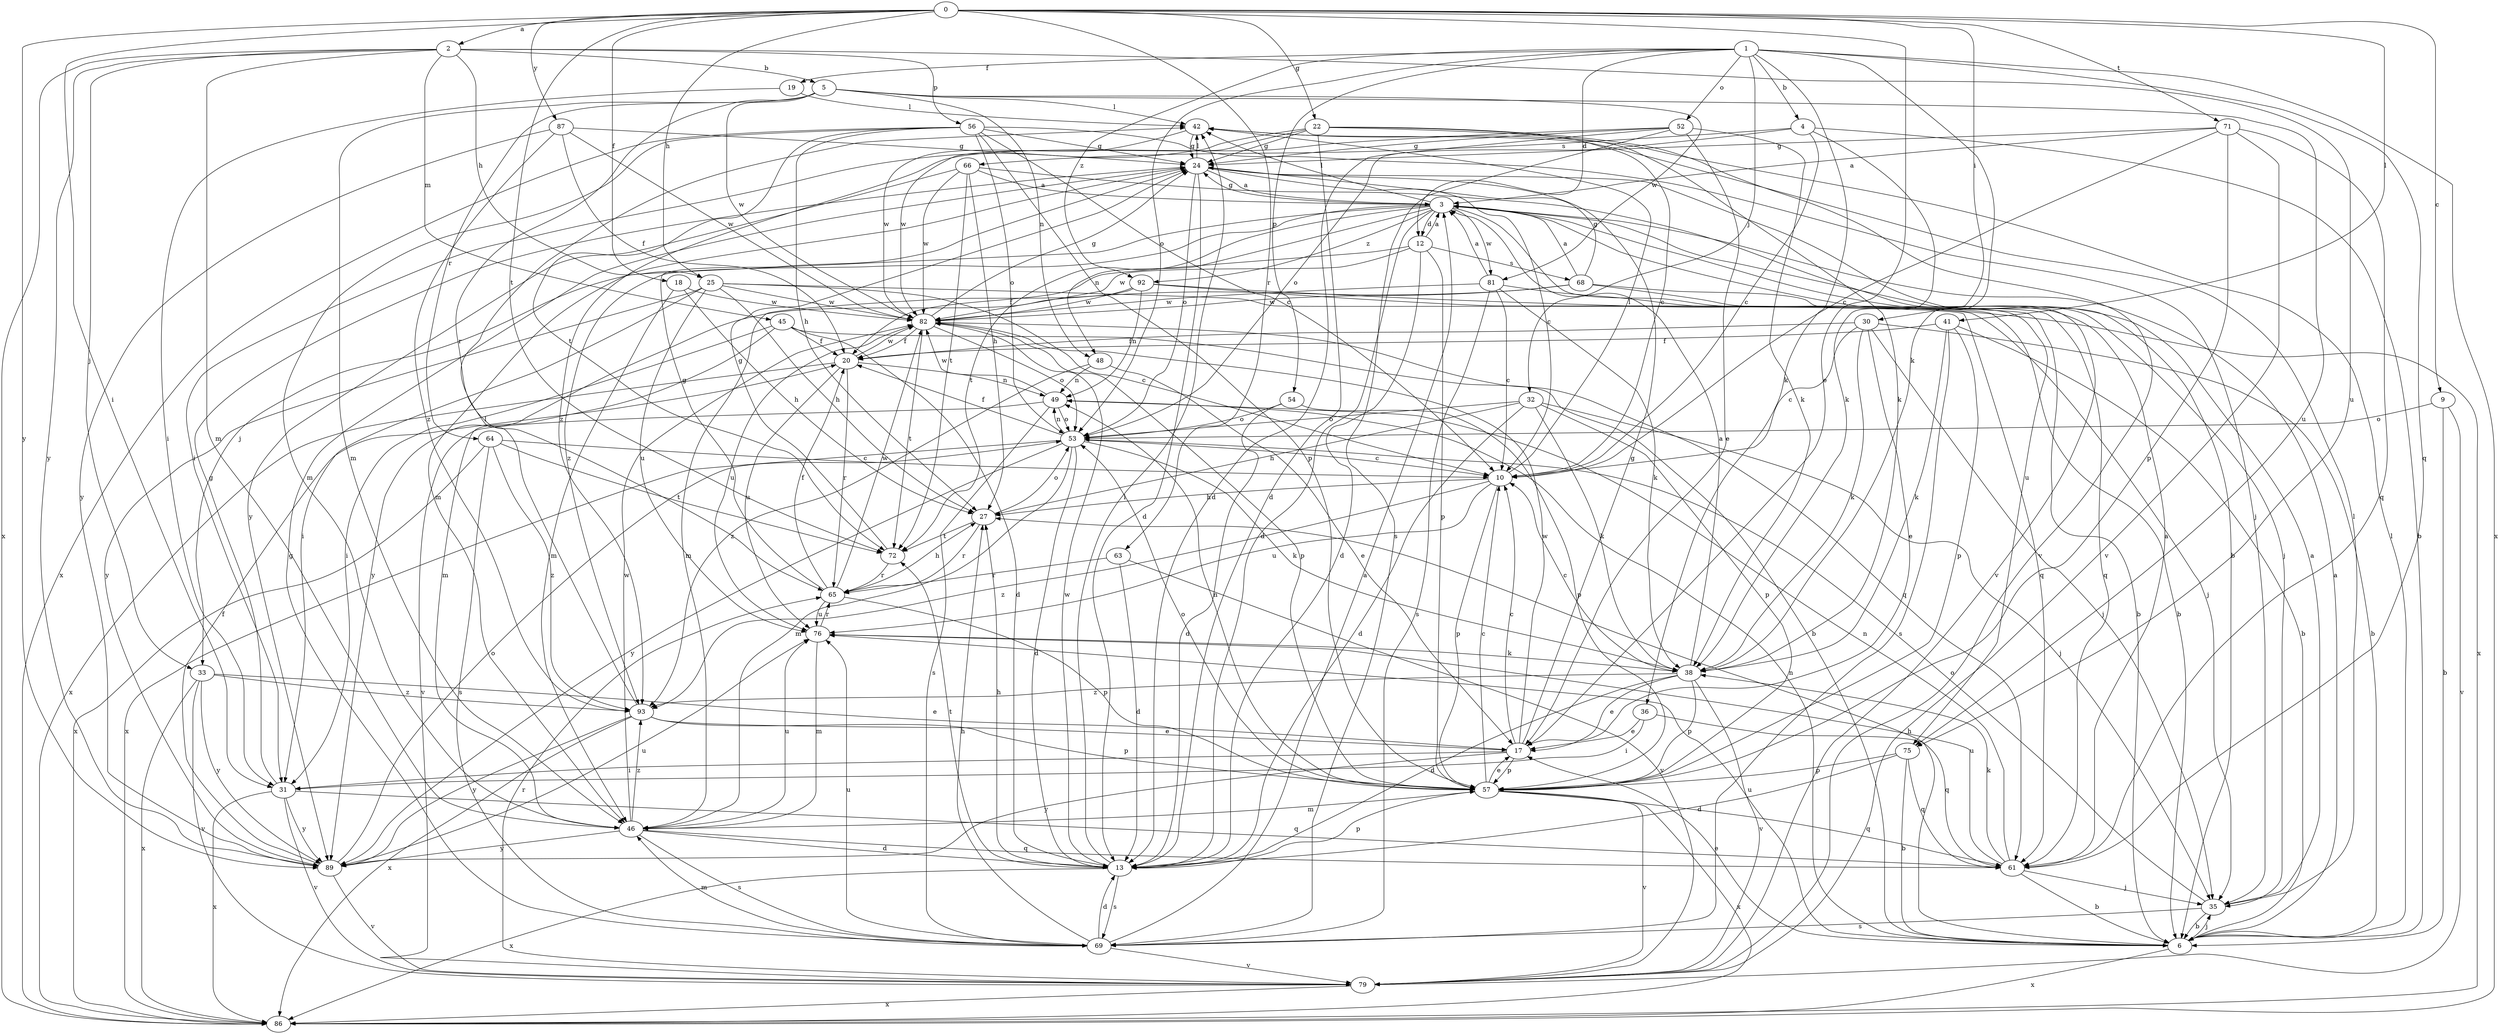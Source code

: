 strict digraph  {
0;
1;
2;
3;
4;
5;
6;
9;
10;
12;
13;
17;
18;
19;
20;
22;
24;
25;
27;
30;
31;
32;
33;
35;
36;
38;
41;
42;
45;
46;
48;
49;
52;
53;
54;
56;
57;
61;
63;
64;
65;
66;
68;
69;
71;
72;
75;
76;
79;
81;
82;
86;
87;
89;
92;
93;
0 -> 2  [label=a];
0 -> 9  [label=c];
0 -> 17  [label=e];
0 -> 18  [label=f];
0 -> 22  [label=g];
0 -> 25  [label=h];
0 -> 30  [label=i];
0 -> 31  [label=i];
0 -> 41  [label=l];
0 -> 63  [label=r];
0 -> 71  [label=t];
0 -> 72  [label=t];
0 -> 87  [label=y];
0 -> 89  [label=y];
1 -> 4  [label=b];
1 -> 12  [label=d];
1 -> 19  [label=f];
1 -> 32  [label=j];
1 -> 36  [label=k];
1 -> 38  [label=k];
1 -> 52  [label=o];
1 -> 53  [label=o];
1 -> 54  [label=p];
1 -> 61  [label=q];
1 -> 86  [label=x];
1 -> 92  [label=z];
2 -> 5  [label=b];
2 -> 25  [label=h];
2 -> 33  [label=j];
2 -> 45  [label=m];
2 -> 46  [label=m];
2 -> 56  [label=p];
2 -> 75  [label=u];
2 -> 86  [label=x];
2 -> 89  [label=y];
3 -> 12  [label=d];
3 -> 13  [label=d];
3 -> 24  [label=g];
3 -> 33  [label=j];
3 -> 35  [label=j];
3 -> 42  [label=l];
3 -> 48  [label=n];
3 -> 72  [label=t];
3 -> 75  [label=u];
3 -> 81  [label=w];
3 -> 92  [label=z];
3 -> 93  [label=z];
4 -> 6  [label=b];
4 -> 10  [label=c];
4 -> 38  [label=k];
4 -> 53  [label=o];
4 -> 66  [label=s];
5 -> 42  [label=l];
5 -> 46  [label=m];
5 -> 48  [label=n];
5 -> 64  [label=r];
5 -> 65  [label=r];
5 -> 75  [label=u];
5 -> 81  [label=w];
5 -> 82  [label=w];
6 -> 3  [label=a];
6 -> 17  [label=e];
6 -> 27  [label=h];
6 -> 35  [label=j];
6 -> 42  [label=l];
6 -> 49  [label=n];
6 -> 76  [label=u];
6 -> 86  [label=x];
9 -> 6  [label=b];
9 -> 53  [label=o];
9 -> 79  [label=v];
10 -> 27  [label=h];
10 -> 42  [label=l];
10 -> 57  [label=p];
10 -> 76  [label=u];
10 -> 93  [label=z];
12 -> 3  [label=a];
12 -> 13  [label=d];
12 -> 20  [label=f];
12 -> 57  [label=p];
12 -> 68  [label=s];
12 -> 82  [label=w];
13 -> 27  [label=h];
13 -> 42  [label=l];
13 -> 57  [label=p];
13 -> 69  [label=s];
13 -> 72  [label=t];
13 -> 82  [label=w];
13 -> 86  [label=x];
17 -> 10  [label=c];
17 -> 24  [label=g];
17 -> 31  [label=i];
17 -> 57  [label=p];
17 -> 82  [label=w];
17 -> 89  [label=y];
18 -> 27  [label=h];
18 -> 46  [label=m];
18 -> 82  [label=w];
19 -> 31  [label=i];
19 -> 42  [label=l];
20 -> 49  [label=n];
20 -> 65  [label=r];
20 -> 76  [label=u];
20 -> 82  [label=w];
20 -> 86  [label=x];
22 -> 10  [label=c];
22 -> 13  [label=d];
22 -> 24  [label=g];
22 -> 31  [label=i];
22 -> 38  [label=k];
22 -> 79  [label=v];
22 -> 82  [label=w];
24 -> 3  [label=a];
24 -> 6  [label=b];
24 -> 10  [label=c];
24 -> 13  [label=d];
24 -> 42  [label=l];
24 -> 46  [label=m];
24 -> 53  [label=o];
25 -> 10  [label=c];
25 -> 27  [label=h];
25 -> 31  [label=i];
25 -> 61  [label=q];
25 -> 76  [label=u];
25 -> 82  [label=w];
25 -> 89  [label=y];
27 -> 53  [label=o];
27 -> 65  [label=r];
27 -> 72  [label=t];
30 -> 6  [label=b];
30 -> 10  [label=c];
30 -> 17  [label=e];
30 -> 20  [label=f];
30 -> 35  [label=j];
30 -> 38  [label=k];
31 -> 24  [label=g];
31 -> 61  [label=q];
31 -> 79  [label=v];
31 -> 86  [label=x];
31 -> 89  [label=y];
32 -> 13  [label=d];
32 -> 27  [label=h];
32 -> 35  [label=j];
32 -> 38  [label=k];
32 -> 53  [label=o];
32 -> 57  [label=p];
33 -> 17  [label=e];
33 -> 79  [label=v];
33 -> 86  [label=x];
33 -> 89  [label=y];
33 -> 93  [label=z];
35 -> 3  [label=a];
35 -> 6  [label=b];
35 -> 42  [label=l];
35 -> 53  [label=o];
35 -> 69  [label=s];
36 -> 17  [label=e];
36 -> 31  [label=i];
36 -> 61  [label=q];
38 -> 3  [label=a];
38 -> 10  [label=c];
38 -> 13  [label=d];
38 -> 17  [label=e];
38 -> 57  [label=p];
38 -> 79  [label=v];
38 -> 93  [label=z];
41 -> 6  [label=b];
41 -> 20  [label=f];
41 -> 38  [label=k];
41 -> 57  [label=p];
41 -> 69  [label=s];
42 -> 24  [label=g];
42 -> 82  [label=w];
45 -> 6  [label=b];
45 -> 13  [label=d];
45 -> 20  [label=f];
45 -> 31  [label=i];
45 -> 46  [label=m];
46 -> 13  [label=d];
46 -> 61  [label=q];
46 -> 69  [label=s];
46 -> 76  [label=u];
46 -> 82  [label=w];
46 -> 89  [label=y];
46 -> 93  [label=z];
48 -> 17  [label=e];
48 -> 49  [label=n];
48 -> 93  [label=z];
49 -> 53  [label=o];
49 -> 69  [label=s];
49 -> 79  [label=v];
49 -> 82  [label=w];
52 -> 13  [label=d];
52 -> 17  [label=e];
52 -> 24  [label=g];
52 -> 38  [label=k];
52 -> 69  [label=s];
52 -> 93  [label=z];
53 -> 10  [label=c];
53 -> 13  [label=d];
53 -> 20  [label=f];
53 -> 38  [label=k];
53 -> 46  [label=m];
53 -> 49  [label=n];
53 -> 86  [label=x];
53 -> 89  [label=y];
54 -> 13  [label=d];
54 -> 53  [label=o];
54 -> 57  [label=p];
56 -> 10  [label=c];
56 -> 24  [label=g];
56 -> 27  [label=h];
56 -> 35  [label=j];
56 -> 46  [label=m];
56 -> 53  [label=o];
56 -> 57  [label=p];
56 -> 72  [label=t];
56 -> 86  [label=x];
57 -> 10  [label=c];
57 -> 17  [label=e];
57 -> 46  [label=m];
57 -> 49  [label=n];
57 -> 53  [label=o];
57 -> 61  [label=q];
57 -> 79  [label=v];
57 -> 86  [label=x];
61 -> 3  [label=a];
61 -> 6  [label=b];
61 -> 35  [label=j];
61 -> 38  [label=k];
61 -> 49  [label=n];
61 -> 76  [label=u];
63 -> 13  [label=d];
63 -> 65  [label=r];
63 -> 79  [label=v];
64 -> 10  [label=c];
64 -> 69  [label=s];
64 -> 72  [label=t];
64 -> 86  [label=x];
64 -> 93  [label=z];
65 -> 20  [label=f];
65 -> 24  [label=g];
65 -> 27  [label=h];
65 -> 57  [label=p];
65 -> 76  [label=u];
65 -> 82  [label=w];
66 -> 3  [label=a];
66 -> 27  [label=h];
66 -> 72  [label=t];
66 -> 79  [label=v];
66 -> 82  [label=w];
66 -> 89  [label=y];
68 -> 3  [label=a];
68 -> 6  [label=b];
68 -> 24  [label=g];
68 -> 61  [label=q];
68 -> 82  [label=w];
68 -> 89  [label=y];
69 -> 3  [label=a];
69 -> 13  [label=d];
69 -> 24  [label=g];
69 -> 27  [label=h];
69 -> 46  [label=m];
69 -> 76  [label=u];
69 -> 79  [label=v];
71 -> 3  [label=a];
71 -> 10  [label=c];
71 -> 24  [label=g];
71 -> 57  [label=p];
71 -> 61  [label=q];
71 -> 79  [label=v];
72 -> 24  [label=g];
72 -> 65  [label=r];
75 -> 6  [label=b];
75 -> 13  [label=d];
75 -> 57  [label=p];
75 -> 61  [label=q];
76 -> 38  [label=k];
76 -> 46  [label=m];
76 -> 65  [label=r];
79 -> 65  [label=r];
79 -> 86  [label=x];
81 -> 3  [label=a];
81 -> 6  [label=b];
81 -> 10  [label=c];
81 -> 38  [label=k];
81 -> 69  [label=s];
81 -> 82  [label=w];
82 -> 20  [label=f];
82 -> 24  [label=g];
82 -> 53  [label=o];
82 -> 57  [label=p];
82 -> 61  [label=q];
82 -> 72  [label=t];
82 -> 76  [label=u];
87 -> 20  [label=f];
87 -> 24  [label=g];
87 -> 82  [label=w];
87 -> 89  [label=y];
87 -> 93  [label=z];
89 -> 20  [label=f];
89 -> 53  [label=o];
89 -> 76  [label=u];
89 -> 79  [label=v];
92 -> 35  [label=j];
92 -> 46  [label=m];
92 -> 49  [label=n];
92 -> 82  [label=w];
92 -> 86  [label=x];
93 -> 17  [label=e];
93 -> 42  [label=l];
93 -> 57  [label=p];
93 -> 86  [label=x];
93 -> 89  [label=y];
}
